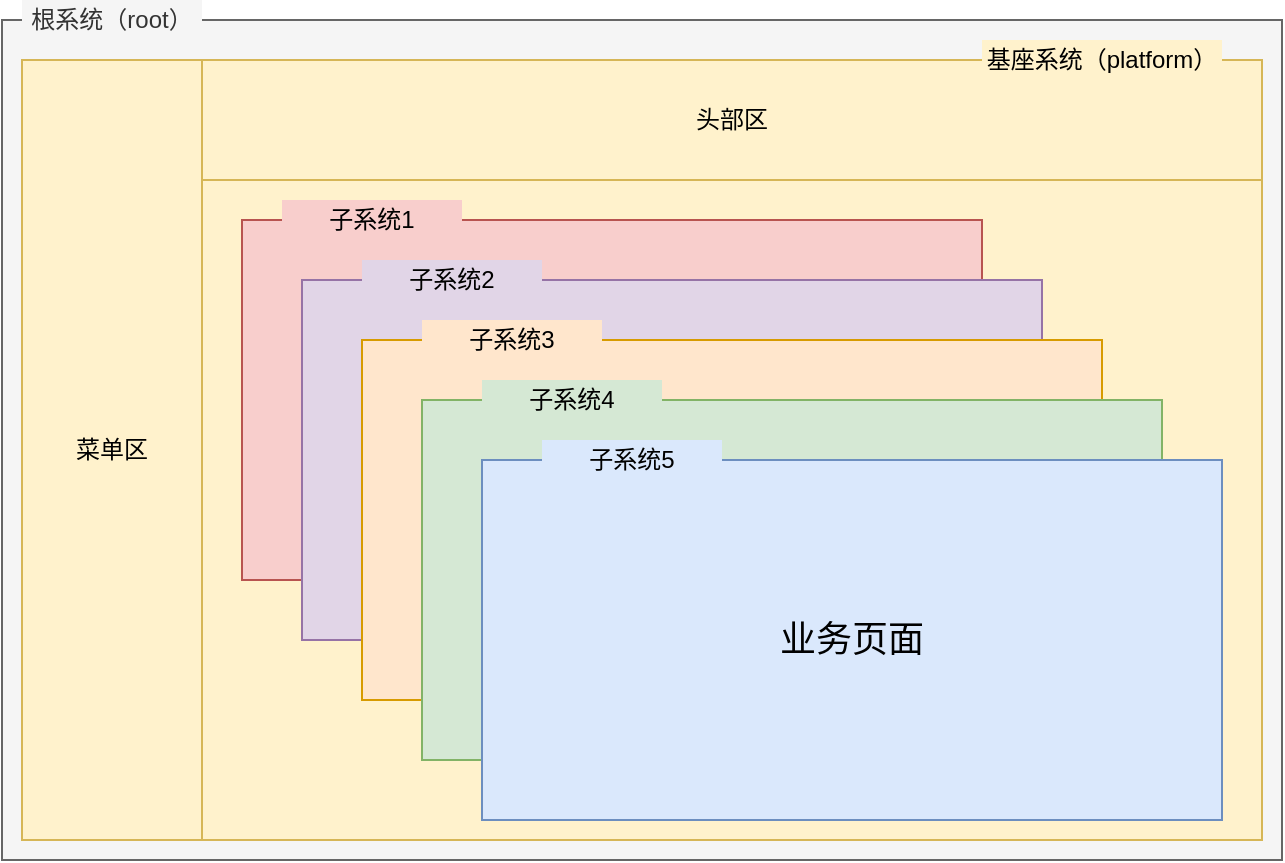 <mxfile version="15.2.5" type="device"><diagram id="d0I11widSYi15I8X8acK" name="第 1 页"><mxGraphModel dx="782" dy="2036" grid="1" gridSize="10" guides="1" tooltips="1" connect="1" arrows="1" fold="1" page="1" pageScale="1" pageWidth="1200" pageHeight="1600" math="0" shadow="0"><root><mxCell id="0"/><mxCell id="1" parent="0"/><mxCell id="EYs14yQrnxWG3kzwkH8F-12" value="" style="rounded=0;whiteSpace=wrap;html=1;fillColor=#f5f5f5;strokeColor=#666666;fontColor=#333333;labelPosition=center;verticalLabelPosition=middle;align=center;verticalAlign=middle;" vertex="1" parent="1"><mxGeometry x="250" y="-470" width="640" height="420" as="geometry"/></mxCell><mxCell id="EYs14yQrnxWG3kzwkH8F-14" value="根系统（root）" style="text;html=1;align=center;verticalAlign=middle;whiteSpace=wrap;rounded=0;fillColor=#f5f5f5;strokeColor=none;fontColor=#333333;" vertex="1" parent="1"><mxGeometry x="260" y="-480" width="90" height="20" as="geometry"/></mxCell><mxCell id="EYs14yQrnxWG3kzwkH8F-15" value="菜单区" style="rounded=0;whiteSpace=wrap;html=1;fillColor=#fff2cc;strokeColor=#d6b656;" vertex="1" parent="1"><mxGeometry x="260" y="-450" width="90" height="390" as="geometry"/></mxCell><mxCell id="EYs14yQrnxWG3kzwkH8F-16" value="头部区" style="rounded=0;whiteSpace=wrap;html=1;fillColor=#fff2cc;strokeColor=#d6b656;" vertex="1" parent="1"><mxGeometry x="350" y="-450" width="530" height="60" as="geometry"/></mxCell><mxCell id="EYs14yQrnxWG3kzwkH8F-17" value="" style="rounded=0;whiteSpace=wrap;html=1;fillColor=#fff2cc;strokeColor=#d6b656;" vertex="1" parent="1"><mxGeometry x="350" y="-390" width="530" height="330" as="geometry"/></mxCell><mxCell id="EYs14yQrnxWG3kzwkH8F-18" value="基座系统（platform）" style="text;html=1;align=center;verticalAlign=middle;whiteSpace=wrap;rounded=0;fillColor=#fff2cc;strokeColor=none;" vertex="1" parent="1"><mxGeometry x="740" y="-460" width="120" height="20" as="geometry"/></mxCell><mxCell id="EYs14yQrnxWG3kzwkH8F-19" value="" style="rounded=0;whiteSpace=wrap;html=1;fillColor=#f8cecc;strokeColor=#b85450;" vertex="1" parent="1"><mxGeometry x="370" y="-370" width="370" height="180" as="geometry"/></mxCell><mxCell id="EYs14yQrnxWG3kzwkH8F-25" value="子系统1" style="text;html=1;align=center;verticalAlign=middle;whiteSpace=wrap;rounded=0;fillColor=#f8cecc;strokeColor=none;" vertex="1" parent="1"><mxGeometry x="390" y="-380" width="90" height="20" as="geometry"/></mxCell><mxCell id="EYs14yQrnxWG3kzwkH8F-29" value="" style="rounded=0;whiteSpace=wrap;html=1;fillColor=#e1d5e7;strokeColor=#9673a6;" vertex="1" parent="1"><mxGeometry x="400" y="-340" width="370" height="180" as="geometry"/></mxCell><mxCell id="EYs14yQrnxWG3kzwkH8F-30" value="子系统2" style="text;html=1;align=center;verticalAlign=middle;whiteSpace=wrap;rounded=0;fillColor=#e1d5e7;strokeColor=none;" vertex="1" parent="1"><mxGeometry x="430" y="-350" width="90" height="20" as="geometry"/></mxCell><mxCell id="EYs14yQrnxWG3kzwkH8F-31" value="" style="rounded=0;whiteSpace=wrap;html=1;fillColor=#ffe6cc;strokeColor=#d79b00;" vertex="1" parent="1"><mxGeometry x="430" y="-310" width="370" height="180" as="geometry"/></mxCell><mxCell id="EYs14yQrnxWG3kzwkH8F-32" value="子系统3" style="text;html=1;align=center;verticalAlign=middle;whiteSpace=wrap;rounded=0;fillColor=#ffe6cc;strokeColor=none;" vertex="1" parent="1"><mxGeometry x="460" y="-320" width="90" height="20" as="geometry"/></mxCell><mxCell id="EYs14yQrnxWG3kzwkH8F-33" value="" style="rounded=0;whiteSpace=wrap;html=1;fillColor=#d5e8d4;strokeColor=#82b366;" vertex="1" parent="1"><mxGeometry x="460" y="-280" width="370" height="180" as="geometry"/></mxCell><mxCell id="EYs14yQrnxWG3kzwkH8F-34" value="子系统4" style="text;html=1;align=center;verticalAlign=middle;whiteSpace=wrap;rounded=0;fillColor=#d5e8d4;strokeColor=none;" vertex="1" parent="1"><mxGeometry x="490" y="-290" width="90" height="20" as="geometry"/></mxCell><mxCell id="EYs14yQrnxWG3kzwkH8F-35" value="&lt;font style=&quot;font-size: 18px&quot;&gt;业务页面&lt;/font&gt;" style="rounded=0;whiteSpace=wrap;html=1;fillColor=#dae8fc;strokeColor=#6c8ebf;" vertex="1" parent="1"><mxGeometry x="490" y="-250" width="370" height="180" as="geometry"/></mxCell><mxCell id="EYs14yQrnxWG3kzwkH8F-36" value="子系统5" style="text;html=1;align=center;verticalAlign=middle;whiteSpace=wrap;rounded=0;fillColor=#dae8fc;strokeColor=none;" vertex="1" parent="1"><mxGeometry x="520" y="-260" width="90" height="20" as="geometry"/></mxCell></root></mxGraphModel></diagram></mxfile>